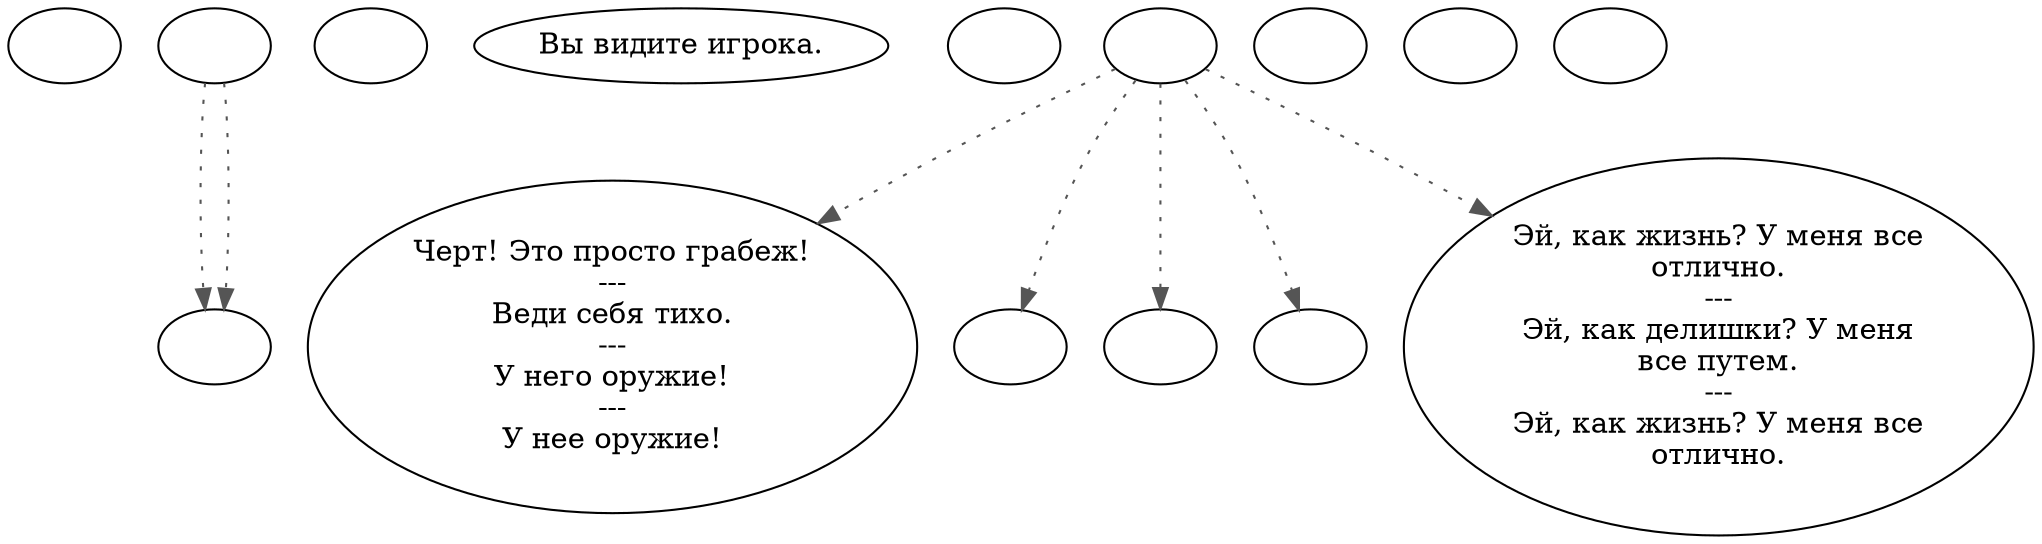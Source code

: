 digraph gengambl {
  "start" [style=filled       fillcolor="#FFFFFF"       color="#000000"]
  "start" [label=""]
  "critter_p_proc" [style=filled       fillcolor="#FFFFFF"       color="#000000"]
  "critter_p_proc" -> "flee_dude" [style=dotted color="#555555"]
  "critter_p_proc" -> "flee_dude" [style=dotted color="#555555"]
  "critter_p_proc" [label=""]
  "destroy_p_proc" [style=filled       fillcolor="#FFFFFF"       color="#000000"]
  "destroy_p_proc" [label=""]
  "look_at_p_proc" [style=filled       fillcolor="#FFFFFF"       color="#000000"]
  "look_at_p_proc" [label="Вы видите игрока."]
  "map_enter_p_proc" [style=filled       fillcolor="#FFFFFF"       color="#000000"]
  "map_enter_p_proc" [label=""]
  "talk_p_proc" [style=filled       fillcolor="#FFFFFF"       color="#000000"]
  "talk_p_proc" -> "gambler1" [style=dotted color="#555555"]
  "talk_p_proc" -> "gambler3" [style=dotted color="#555555"]
  "talk_p_proc" -> "gambler4" [style=dotted color="#555555"]
  "talk_p_proc" -> "gambler2" [style=dotted color="#555555"]
  "talk_p_proc" -> "gambler5" [style=dotted color="#555555"]
  "talk_p_proc" [label=""]
  "timed_event_p_proc" [style=filled       fillcolor="#FFFFFF"       color="#000000"]
  "timed_event_p_proc" [label=""]
  "damage_p_proc" [style=filled       fillcolor="#FFFFFF"       color="#000000"]
  "damage_p_proc" [label=""]
  "pickup_p_proc" [style=filled       fillcolor="#FFFFFF"       color="#000000"]
  "pickup_p_proc" [label=""]
  "gambler1" [style=filled       fillcolor="#FFFFFF"       color="#000000"]
  "gambler1" [label="Черт! Это просто грабеж!\n---\nВеди себя тихо.\n---\nУ него оружие!\n---\nУ нее оружие!"]
  "gambler2" [style=filled       fillcolor="#FFFFFF"       color="#000000"]
  "gambler2" [label=""]
  "gambler3" [style=filled       fillcolor="#FFFFFF"       color="#000000"]
  "gambler3" [label=""]
  "gambler4" [style=filled       fillcolor="#FFFFFF"       color="#000000"]
  "gambler4" [label=""]
  "gambler5" [style=filled       fillcolor="#FFFFFF"       color="#000000"]
  "gambler5" [label="Эй, как жизнь? У меня все\nотлично.\n---\nЭй, как делишки? У меня\nвсе путем.\n---\nЭй, как жизнь? У меня все\nотлично."]
  "flee_dude" [style=filled       fillcolor="#FFFFFF"       color="#000000"]
  "flee_dude" [label=""]
}